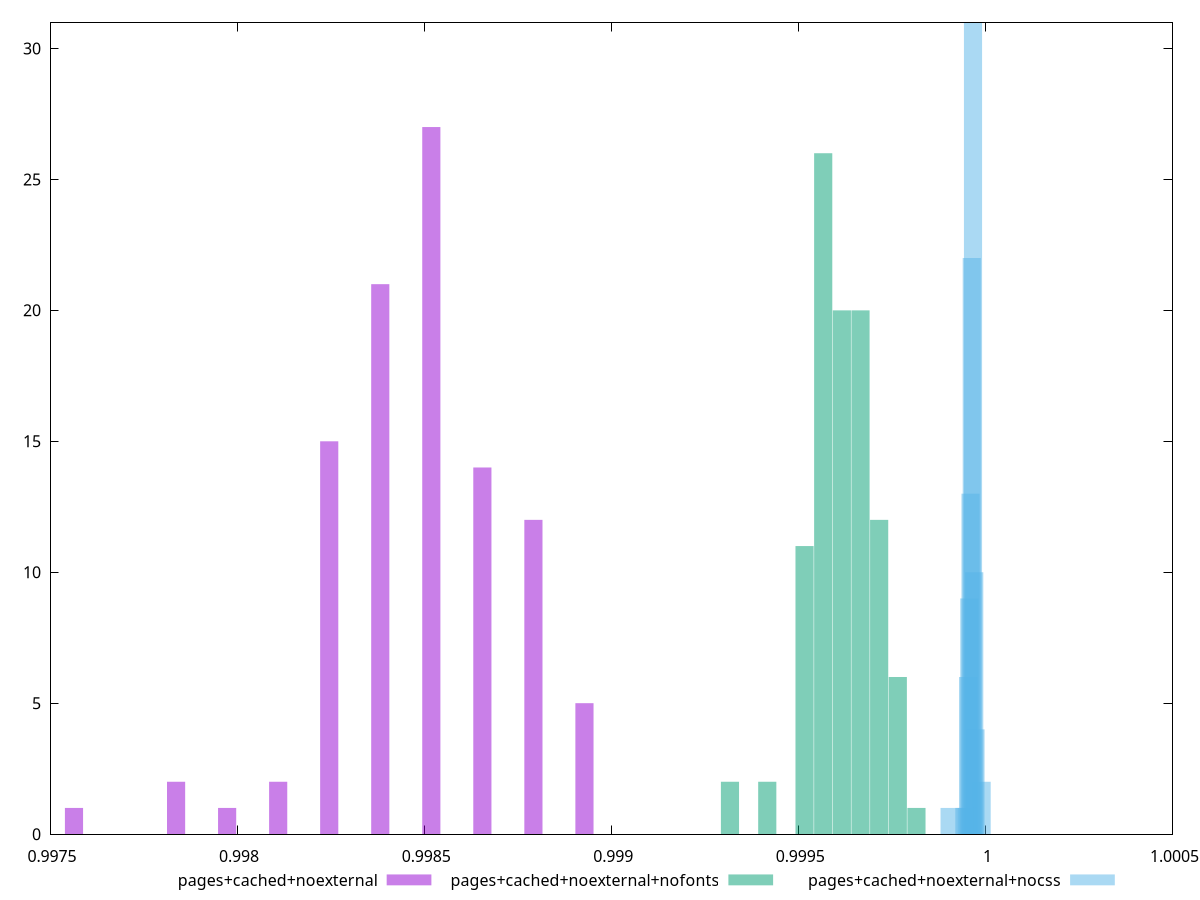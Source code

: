 $_pagesCachedNoexternal <<EOF
0.9987919661459206 12
0.9985191094416054 27
0.9982462527372901 15
0.9986555377937629 14
0.9983826810894477 21
0.9989283944980781 5
0.9981098243851325 2
0.9978369676808172 2
0.997564110976502 1
0.9979733960329749 1
EOF
$_pagesCachedNoexternalNofonts <<EOF
0.9995664827765401 26
0.9997159991032419 12
0.999516644000973 11
0.9996163215521074 20
0.9996661603276746 20
0.999317288898704 2
0.9994169664498385 2
0.9997658378788091 6
0.9998156766543763 1
EOF
$_pagesCachedNoexternalNocss <<EOF
0.9999734267288883 4
0.9999701344727219 10
0.9999602577042224 13
0.9999635499603889 22
0.9999668422165554 31
0.9999536731918894 6
0.9999898880097208 2
0.9999569654480559 9
0.999950380935723 1
0.9999437964233899 1
0.999904289349392 1
EOF
set key outside below
set terminal pngcairo
set output "report_00004_2020-11-02T20-21-41.718Z/mainthread-work-breakdown/mainthread-work-breakdown_pages+cached+noexternal_pages+cached+noexternal+nofonts_pages+cached+noexternal+nocss+hist.png"
set boxwidth 0.00004851554066437558
set style fill transparent solid 0.5 noborder
set yrange [0:31]
plot $_pagesCachedNoexternal title "pages+cached+noexternal" with boxes ,$_pagesCachedNoexternalNofonts title "pages+cached+noexternal+nofonts" with boxes ,$_pagesCachedNoexternalNocss title "pages+cached+noexternal+nocss" with boxes ,